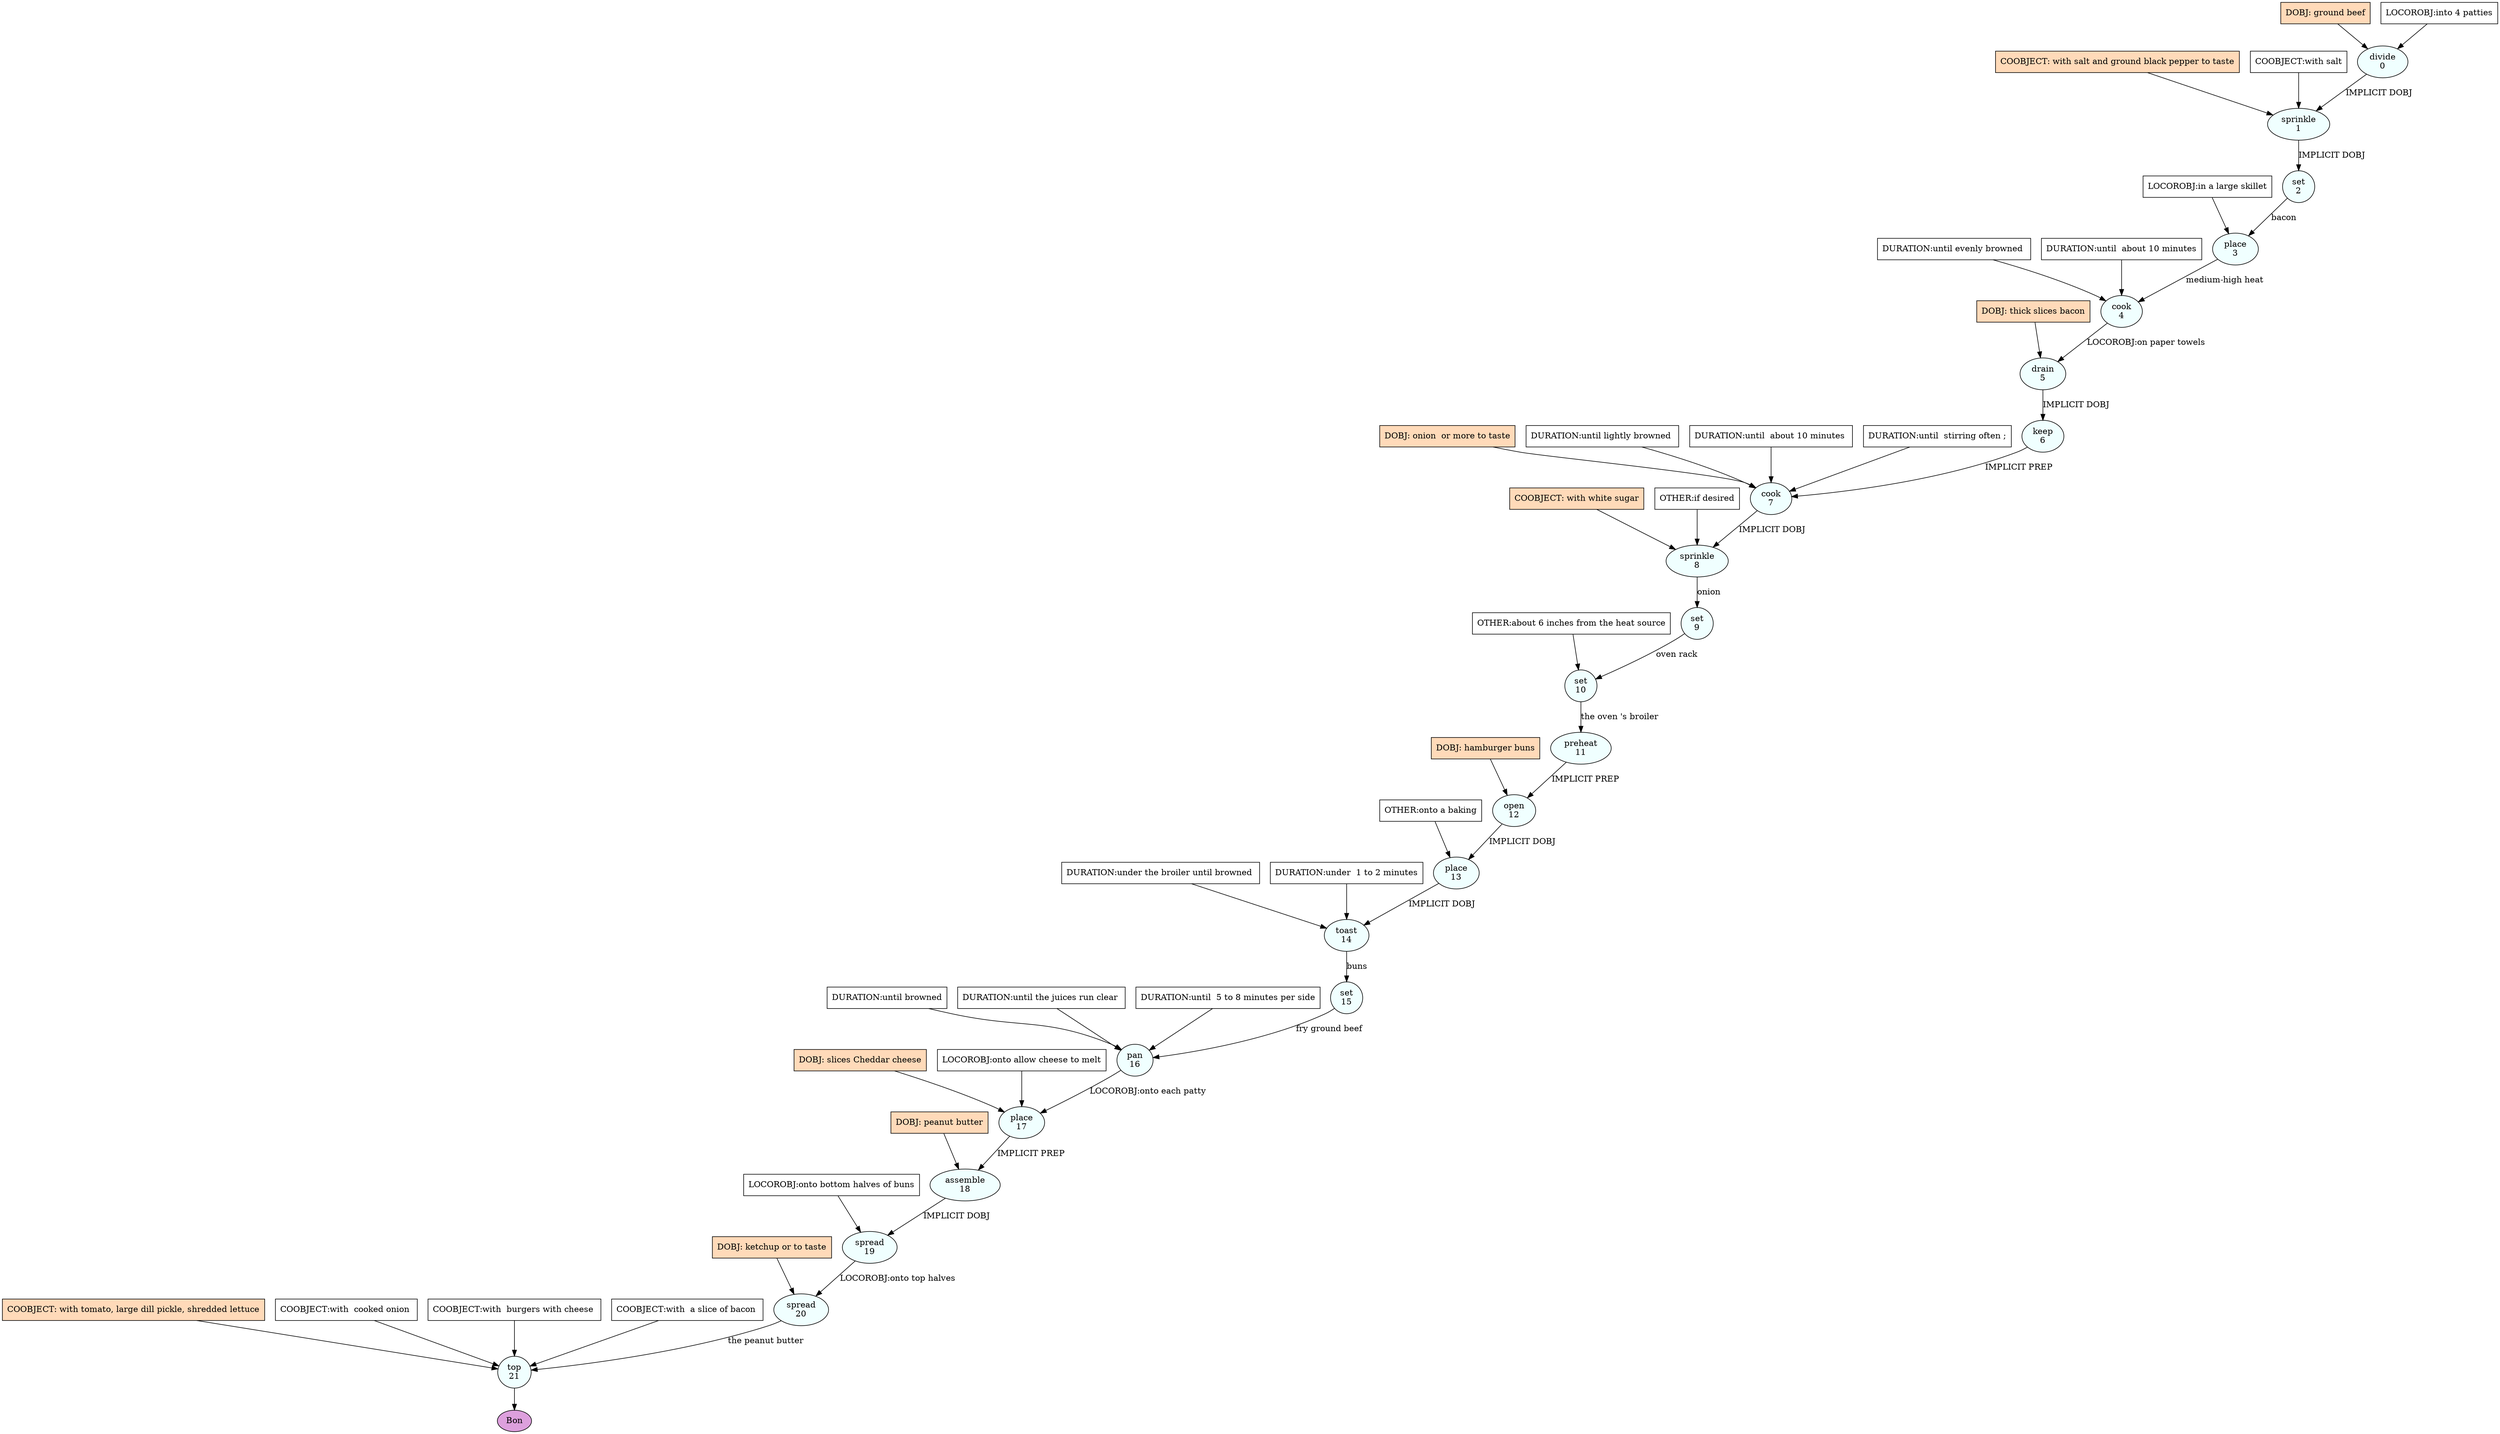 digraph recipe {
E0[label="divide
0", shape=oval, style=filled, fillcolor=azure]
E1[label="sprinkle
1", shape=oval, style=filled, fillcolor=azure]
E2[label="set
2", shape=oval, style=filled, fillcolor=azure]
E3[label="place
3", shape=oval, style=filled, fillcolor=azure]
E4[label="cook
4", shape=oval, style=filled, fillcolor=azure]
E5[label="drain
5", shape=oval, style=filled, fillcolor=azure]
E6[label="keep
6", shape=oval, style=filled, fillcolor=azure]
E7[label="cook
7", shape=oval, style=filled, fillcolor=azure]
E8[label="sprinkle
8", shape=oval, style=filled, fillcolor=azure]
E9[label="set
9", shape=oval, style=filled, fillcolor=azure]
E10[label="set
10", shape=oval, style=filled, fillcolor=azure]
E11[label="preheat
11", shape=oval, style=filled, fillcolor=azure]
E12[label="open
12", shape=oval, style=filled, fillcolor=azure]
E13[label="place
13", shape=oval, style=filled, fillcolor=azure]
E14[label="toast
14", shape=oval, style=filled, fillcolor=azure]
E15[label="set
15", shape=oval, style=filled, fillcolor=azure]
E16[label="pan
16", shape=oval, style=filled, fillcolor=azure]
E17[label="place
17", shape=oval, style=filled, fillcolor=azure]
E18[label="assemble
18", shape=oval, style=filled, fillcolor=azure]
E19[label="spread
19", shape=oval, style=filled, fillcolor=azure]
E20[label="spread
20", shape=oval, style=filled, fillcolor=azure]
E21[label="top
21", shape=oval, style=filled, fillcolor=azure]
D0[label="DOBJ: ground beef", shape=box, style=filled, fillcolor=peachpuff]
D0 -> E0
P0_0[label="LOCOROBJ:into 4 patties", shape=box, style=filled, fillcolor=white]
P0_0 -> E0
E0 -> E1 [label="IMPLICIT DOBJ"]
P1_0_ing[label="COOBJECT: with salt and ground black pepper to taste", shape=box, style=filled, fillcolor=peachpuff]
P1_0_ing -> E1
P1_0_0[label="COOBJECT:with salt", shape=box, style=filled, fillcolor=white]
P1_0_0 -> E1
E1 -> E2 [label="IMPLICIT DOBJ"]
E2 -> E3 [label="bacon"]
P3_0_0[label="LOCOROBJ:in a large skillet", shape=box, style=filled, fillcolor=white]
P3_0_0 -> E3
E3 -> E4 [label="medium-high heat"]
P4_0_0[label="DURATION:until evenly browned ", shape=box, style=filled, fillcolor=white]
P4_0_0 -> E4
P4_0_1[label="DURATION:until  about 10 minutes", shape=box, style=filled, fillcolor=white]
P4_0_1 -> E4
D5_ing[label="DOBJ: thick slices bacon", shape=box, style=filled, fillcolor=peachpuff]
D5_ing -> E5
E4 -> E5 [label="LOCOROBJ:on paper towels"]
E5 -> E6 [label="IMPLICIT DOBJ"]
D7_ing[label="DOBJ: onion  or more to taste", shape=box, style=filled, fillcolor=peachpuff]
D7_ing -> E7
E6 -> E7 [label="IMPLICIT PREP"]
P7_1_0[label="DURATION:until lightly browned ", shape=box, style=filled, fillcolor=white]
P7_1_0 -> E7
P7_1_1[label="DURATION:until  about 10 minutes ", shape=box, style=filled, fillcolor=white]
P7_1_1 -> E7
P7_1_2[label="DURATION:until  stirring often ;", shape=box, style=filled, fillcolor=white]
P7_1_2 -> E7
E7 -> E8 [label="IMPLICIT DOBJ"]
P8_0_ing[label="COOBJECT: with white sugar", shape=box, style=filled, fillcolor=peachpuff]
P8_0_ing -> E8
P8_1_0[label="OTHER:if desired", shape=box, style=filled, fillcolor=white]
P8_1_0 -> E8
E8 -> E9 [label="onion"]
E9 -> E10 [label="oven rack"]
P10_0_0[label="OTHER:about 6 inches from the heat source", shape=box, style=filled, fillcolor=white]
P10_0_0 -> E10
E10 -> E11 [label="the oven 's broiler"]
D12_ing[label="DOBJ: hamburger buns", shape=box, style=filled, fillcolor=peachpuff]
D12_ing -> E12
E11 -> E12 [label="IMPLICIT PREP"]
E12 -> E13 [label="IMPLICIT DOBJ"]
P13_0_0[label="OTHER:onto a baking", shape=box, style=filled, fillcolor=white]
P13_0_0 -> E13
E13 -> E14 [label="IMPLICIT DOBJ"]
P14_0_0[label="DURATION:under the broiler until browned ", shape=box, style=filled, fillcolor=white]
P14_0_0 -> E14
P14_0_1[label="DURATION:under  1 to 2 minutes", shape=box, style=filled, fillcolor=white]
P14_0_1 -> E14
E14 -> E15 [label="buns"]
E15 -> E16 [label="fry ground beef"]
P16_0_0[label="DURATION:until browned", shape=box, style=filled, fillcolor=white]
P16_0_0 -> E16
P16_0_1[label="DURATION:until the juices run clear ", shape=box, style=filled, fillcolor=white]
P16_0_1 -> E16
P16_0_2[label="DURATION:until  5 to 8 minutes per side", shape=box, style=filled, fillcolor=white]
P16_0_2 -> E16
D17_ing[label="DOBJ: slices Cheddar cheese", shape=box, style=filled, fillcolor=peachpuff]
D17_ing -> E17
E16 -> E17 [label="LOCOROBJ:onto each patty"]
P17_0_1[label="LOCOROBJ:onto allow cheese to melt", shape=box, style=filled, fillcolor=white]
P17_0_1 -> E17
D18_ing[label="DOBJ: peanut butter", shape=box, style=filled, fillcolor=peachpuff]
D18_ing -> E18
E17 -> E18 [label="IMPLICIT PREP"]
E18 -> E19 [label="IMPLICIT DOBJ"]
P19_0_0[label="LOCOROBJ:onto bottom halves of buns", shape=box, style=filled, fillcolor=white]
P19_0_0 -> E19
D20_ing[label="DOBJ: ketchup or to taste", shape=box, style=filled, fillcolor=peachpuff]
D20_ing -> E20
E19 -> E20 [label="LOCOROBJ:onto top halves"]
E20 -> E21 [label="the peanut butter"]
P21_0_ing[label="COOBJECT: with tomato, large dill pickle, shredded lettuce", shape=box, style=filled, fillcolor=peachpuff]
P21_0_ing -> E21
P21_0_0[label="COOBJECT:with  cooked onion ", shape=box, style=filled, fillcolor=white]
P21_0_0 -> E21
P21_0_1[label="COOBJECT:with  burgers with cheese ", shape=box, style=filled, fillcolor=white]
P21_0_1 -> E21
P21_0_2[label="COOBJECT:with  a slice of bacon ", shape=box, style=filled, fillcolor=white]
P21_0_2 -> E21
EOR[label="Bon", shape=oval, style=filled, fillcolor=plum]
E21 -> EOR
}
